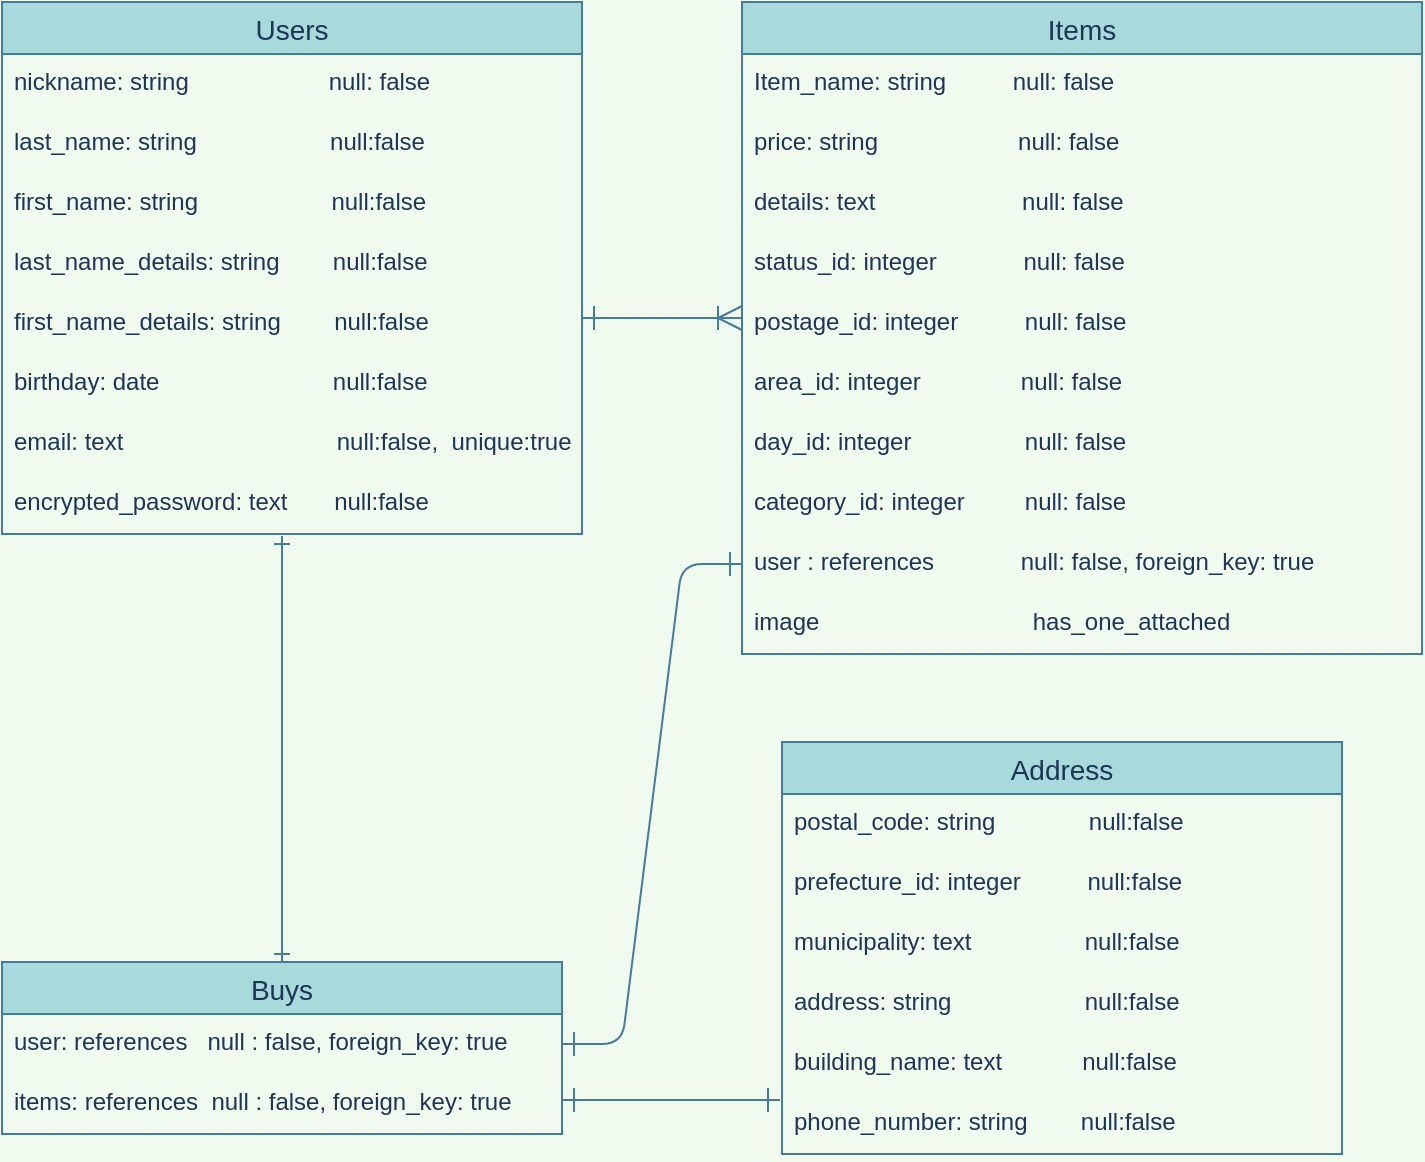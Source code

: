 <mxfile>
    <diagram id="1VW7FIdmxENh5nMkl34G" name="ページ1">
        <mxGraphModel dx="728" dy="627" grid="1" gridSize="10" guides="1" tooltips="1" connect="1" arrows="1" fold="1" page="1" pageScale="1" pageWidth="1169" pageHeight="827" background="#F1FAEE" math="0" shadow="0">
            <root>
                <mxCell id="0"/>
                <mxCell id="1" parent="0"/>
                <mxCell id="15" value="Users" style="swimlane;fontStyle=0;childLayout=stackLayout;horizontal=1;startSize=26;horizontalStack=0;resizeParent=1;resizeParentMax=0;resizeLast=0;collapsible=1;marginBottom=0;align=center;fontSize=14;strokeColor=#457B9D;fillColor=#A8DADC;fontColor=#1D3557;" vertex="1" parent="1">
                    <mxGeometry x="50" y="40" width="290" height="266" as="geometry"/>
                </mxCell>
                <mxCell id="16" value="nickname: string                     null: false" style="text;strokeColor=none;fillColor=none;spacingLeft=4;spacingRight=4;overflow=hidden;rotatable=0;points=[[0,0.5],[1,0.5]];portConstraint=eastwest;fontSize=12;fontColor=#1D3557;" vertex="1" parent="15">
                    <mxGeometry y="26" width="290" height="30" as="geometry"/>
                </mxCell>
                <mxCell id="17" value="last_name: string                    null:false" style="text;strokeColor=none;fillColor=none;spacingLeft=4;spacingRight=4;overflow=hidden;rotatable=0;points=[[0,0.5],[1,0.5]];portConstraint=eastwest;fontSize=12;fontColor=#1D3557;" vertex="1" parent="15">
                    <mxGeometry y="56" width="290" height="30" as="geometry"/>
                </mxCell>
                <mxCell id="18" value="first_name: string                    null:false&#10;" style="text;strokeColor=none;fillColor=none;spacingLeft=4;spacingRight=4;overflow=hidden;rotatable=0;points=[[0,0.5],[1,0.5]];portConstraint=eastwest;fontSize=12;fontColor=#1D3557;" vertex="1" parent="15">
                    <mxGeometry y="86" width="290" height="30" as="geometry"/>
                </mxCell>
                <mxCell id="20" value="last_name_details: string        null:false&#10;" style="text;strokeColor=none;fillColor=none;spacingLeft=4;spacingRight=4;overflow=hidden;rotatable=0;points=[[0,0.5],[1,0.5]];portConstraint=eastwest;fontSize=12;fontColor=#1D3557;" vertex="1" parent="15">
                    <mxGeometry y="116" width="290" height="30" as="geometry"/>
                </mxCell>
                <mxCell id="21" value="first_name_details: string        null:false&#10;" style="text;strokeColor=none;fillColor=none;spacingLeft=4;spacingRight=4;overflow=hidden;rotatable=0;points=[[0,0.5],[1,0.5]];portConstraint=eastwest;fontSize=12;fontColor=#1D3557;" vertex="1" parent="15">
                    <mxGeometry y="146" width="290" height="30" as="geometry"/>
                </mxCell>
                <mxCell id="22" value="birthday: date                          null:false&#10;" style="text;strokeColor=none;fillColor=none;spacingLeft=4;spacingRight=4;overflow=hidden;rotatable=0;points=[[0,0.5],[1,0.5]];portConstraint=eastwest;fontSize=12;fontColor=#1D3557;" vertex="1" parent="15">
                    <mxGeometry y="176" width="290" height="30" as="geometry"/>
                </mxCell>
                <mxCell id="23" value="email: text                                null:false,  unique:true&#10;" style="text;strokeColor=none;fillColor=none;spacingLeft=4;spacingRight=4;overflow=hidden;rotatable=0;points=[[0,0.5],[1,0.5]];portConstraint=eastwest;fontSize=12;fontColor=#1D3557;" vertex="1" parent="15">
                    <mxGeometry y="206" width="290" height="30" as="geometry"/>
                </mxCell>
                <mxCell id="24" value="encrypted_password: text       null:false&#10;" style="text;strokeColor=none;fillColor=none;spacingLeft=4;spacingRight=4;overflow=hidden;rotatable=0;points=[[0,0.5],[1,0.5]];portConstraint=eastwest;fontSize=12;fontColor=#1D3557;" vertex="1" parent="15">
                    <mxGeometry y="236" width="290" height="30" as="geometry"/>
                </mxCell>
                <mxCell id="26" value="Items" style="swimlane;fontStyle=0;childLayout=stackLayout;horizontal=1;startSize=26;horizontalStack=0;resizeParent=1;resizeParentMax=0;resizeLast=0;collapsible=1;marginBottom=0;align=center;fontSize=14;labelBackgroundColor=none;fillColor=#A8DADC;strokeColor=#457B9D;fontColor=#1D3557;" vertex="1" parent="1">
                    <mxGeometry x="420" y="40" width="340" height="326" as="geometry"/>
                </mxCell>
                <mxCell id="27" value="Item_name: string          null: false" style="text;strokeColor=none;fillColor=none;spacingLeft=4;spacingRight=4;overflow=hidden;rotatable=0;points=[[0,0.5],[1,0.5]];portConstraint=eastwest;fontSize=12;labelBackgroundColor=none;labelBorderColor=none;fontColor=#1D3557;" vertex="1" parent="26">
                    <mxGeometry y="26" width="340" height="30" as="geometry"/>
                </mxCell>
                <mxCell id="30" value="price: string                     null: false" style="text;strokeColor=none;fillColor=none;spacingLeft=4;spacingRight=4;overflow=hidden;rotatable=0;points=[[0,0.5],[1,0.5]];portConstraint=eastwest;fontSize=12;fontColor=#1D3557;" vertex="1" parent="26">
                    <mxGeometry y="56" width="340" height="30" as="geometry"/>
                </mxCell>
                <mxCell id="31" value="details: text                      null: false" style="text;strokeColor=none;fillColor=none;spacingLeft=4;spacingRight=4;overflow=hidden;rotatable=0;points=[[0,0.5],[1,0.5]];portConstraint=eastwest;fontSize=12;labelBackgroundColor=none;labelBorderColor=none;fontColor=#1D3557;" vertex="1" parent="26">
                    <mxGeometry y="86" width="340" height="30" as="geometry"/>
                </mxCell>
                <mxCell id="32" value="status_id: integer             null: false" style="text;strokeColor=none;fillColor=none;spacingLeft=4;spacingRight=4;overflow=hidden;rotatable=0;points=[[0,0.5],[1,0.5]];portConstraint=eastwest;fontSize=12;labelBackgroundColor=none;labelBorderColor=none;fontColor=#1D3557;" vertex="1" parent="26">
                    <mxGeometry y="116" width="340" height="30" as="geometry"/>
                </mxCell>
                <mxCell id="33" value="postage_id: integer          null: false" style="text;strokeColor=none;fillColor=none;spacingLeft=4;spacingRight=4;overflow=hidden;rotatable=0;points=[[0,0.5],[1,0.5]];portConstraint=eastwest;fontSize=12;labelBackgroundColor=none;labelBorderColor=none;fontColor=#1D3557;" vertex="1" parent="26">
                    <mxGeometry y="146" width="340" height="30" as="geometry"/>
                </mxCell>
                <mxCell id="34" value="area_id: integer               null: false" style="text;strokeColor=none;fillColor=none;spacingLeft=4;spacingRight=4;overflow=hidden;rotatable=0;points=[[0,0.5],[1,0.5]];portConstraint=eastwest;fontSize=12;labelBackgroundColor=none;labelBorderColor=none;fontColor=#1D3557;" vertex="1" parent="26">
                    <mxGeometry y="176" width="340" height="30" as="geometry"/>
                </mxCell>
                <mxCell id="35" value="day_id: integer                 null: false" style="text;strokeColor=none;fillColor=none;spacingLeft=4;spacingRight=4;overflow=hidden;rotatable=0;points=[[0,0.5],[1,0.5]];portConstraint=eastwest;fontSize=12;labelBackgroundColor=none;labelBorderColor=none;fontColor=#1D3557;" vertex="1" parent="26">
                    <mxGeometry y="206" width="340" height="30" as="geometry"/>
                </mxCell>
                <mxCell id="62" value="category_id: integer         null: false" style="text;strokeColor=none;fillColor=none;spacingLeft=4;spacingRight=4;overflow=hidden;rotatable=0;points=[[0,0.5],[1,0.5]];portConstraint=eastwest;fontSize=12;labelBackgroundColor=none;labelBorderColor=none;fontColor=#1D3557;" vertex="1" parent="26">
                    <mxGeometry y="236" width="340" height="30" as="geometry"/>
                </mxCell>
                <mxCell id="36" value="user : references             null: false, foreign_key: true" style="text;strokeColor=none;fillColor=none;spacingLeft=4;spacingRight=4;overflow=hidden;rotatable=0;points=[[0,0.5],[1,0.5]];portConstraint=eastwest;fontSize=12;labelBackgroundColor=none;labelBorderColor=none;fontColor=#1D3557;" vertex="1" parent="26">
                    <mxGeometry y="266" width="340" height="30" as="geometry"/>
                </mxCell>
                <mxCell id="28" value="image                                has_one_attached" style="text;strokeColor=none;fillColor=none;spacingLeft=4;spacingRight=4;overflow=hidden;rotatable=0;points=[[0,0.5],[1,0.5]];portConstraint=eastwest;fontSize=12;labelBackgroundColor=none;labelBorderColor=none;fontColor=#1D3557;" vertex="1" parent="26">
                    <mxGeometry y="296" width="340" height="30" as="geometry"/>
                </mxCell>
                <mxCell id="39" value="" style="edgeStyle=entityRelationEdgeStyle;fontSize=12;html=1;endArrow=ERoneToMany;entryX=0;entryY=0.5;entryDx=0;entryDy=0;endSize=10;sourcePerimeterSpacing=0;startSize=10;strokeColor=#457B9D;fontColor=#1D3557;labelBackgroundColor=#F1FAEE;startArrow=ERone;startFill=0;" edge="1" parent="1">
                    <mxGeometry width="100" height="100" relative="1" as="geometry">
                        <mxPoint x="340" y="198" as="sourcePoint"/>
                        <mxPoint x="420" y="198" as="targetPoint"/>
                    </mxGeometry>
                </mxCell>
                <mxCell id="40" value="Buys" style="swimlane;fontStyle=0;childLayout=stackLayout;horizontal=1;startSize=26;horizontalStack=0;resizeParent=1;resizeParentMax=0;resizeLast=0;collapsible=1;marginBottom=0;align=center;fontSize=14;fillColor=#A8DADC;strokeColor=#457B9D;fontColor=#1D3557;" vertex="1" parent="1">
                    <mxGeometry x="50" y="520" width="280" height="86" as="geometry"/>
                </mxCell>
                <mxCell id="41" value="user: references   null : false, foreign_key: true" style="text;strokeColor=none;fillColor=none;spacingLeft=4;spacingRight=4;overflow=hidden;rotatable=0;points=[[0,0.5],[1,0.5]];portConstraint=eastwest;fontSize=12;fontColor=#1D3557;" vertex="1" parent="40">
                    <mxGeometry y="26" width="280" height="30" as="geometry"/>
                </mxCell>
                <mxCell id="44" value="items: references  null : false, foreign_key: true" style="text;strokeColor=none;fillColor=none;spacingLeft=4;spacingRight=4;overflow=hidden;rotatable=0;points=[[0,0.5],[1,0.5]];portConstraint=eastwest;fontSize=12;fontColor=#1D3557;" vertex="1" parent="40">
                    <mxGeometry y="56" width="280" height="30" as="geometry"/>
                </mxCell>
                <mxCell id="45" value="Address" style="swimlane;fontStyle=0;childLayout=stackLayout;horizontal=1;startSize=26;horizontalStack=0;resizeParent=1;resizeParentMax=0;resizeLast=0;collapsible=1;marginBottom=0;align=center;fontSize=14;fillColor=#A8DADC;strokeColor=#457B9D;fontColor=#1D3557;" vertex="1" parent="1">
                    <mxGeometry x="440" y="410" width="280" height="206" as="geometry"/>
                </mxCell>
                <mxCell id="50" value="postal_code: string              null:false" style="text;strokeColor=none;fillColor=none;spacingLeft=4;spacingRight=4;overflow=hidden;rotatable=0;points=[[0,0.5],[1,0.5]];portConstraint=eastwest;fontSize=12;fontColor=#1D3557;" vertex="1" parent="45">
                    <mxGeometry y="26" width="280" height="30" as="geometry"/>
                </mxCell>
                <mxCell id="63" value="prefecture_id: integer          null:false" style="text;strokeColor=none;fillColor=none;spacingLeft=4;spacingRight=4;overflow=hidden;rotatable=0;points=[[0,0.5],[1,0.5]];portConstraint=eastwest;fontSize=12;fontColor=#1D3557;" vertex="1" parent="45">
                    <mxGeometry y="56" width="280" height="30" as="geometry"/>
                </mxCell>
                <mxCell id="64" value="municipality: text                 null:false" style="text;strokeColor=none;fillColor=none;spacingLeft=4;spacingRight=4;overflow=hidden;rotatable=0;points=[[0,0.5],[1,0.5]];portConstraint=eastwest;fontSize=12;fontColor=#1D3557;" vertex="1" parent="45">
                    <mxGeometry y="86" width="280" height="30" as="geometry"/>
                </mxCell>
                <mxCell id="65" value="address: string                    null:false" style="text;strokeColor=none;fillColor=none;spacingLeft=4;spacingRight=4;overflow=hidden;rotatable=0;points=[[0,0.5],[1,0.5]];portConstraint=eastwest;fontSize=12;fontColor=#1D3557;" vertex="1" parent="45">
                    <mxGeometry y="116" width="280" height="30" as="geometry"/>
                </mxCell>
                <mxCell id="66" value="building_name: text            null:false" style="text;strokeColor=none;fillColor=none;spacingLeft=4;spacingRight=4;overflow=hidden;rotatable=0;points=[[0,0.5],[1,0.5]];portConstraint=eastwest;fontSize=12;fontColor=#1D3557;" vertex="1" parent="45">
                    <mxGeometry y="146" width="280" height="30" as="geometry"/>
                </mxCell>
                <mxCell id="67" value="phone_number: string        null:false" style="text;strokeColor=none;fillColor=none;spacingLeft=4;spacingRight=4;overflow=hidden;rotatable=0;points=[[0,0.5],[1,0.5]];portConstraint=eastwest;fontSize=12;fontColor=#1D3557;" vertex="1" parent="45">
                    <mxGeometry y="176" width="280" height="30" as="geometry"/>
                </mxCell>
                <mxCell id="53" value="" style="edgeStyle=entityRelationEdgeStyle;fontSize=12;html=1;endArrow=ERone;startArrow=ERone;entryX=0;entryY=0.5;entryDx=0;entryDy=0;exitX=1;exitY=0.5;exitDx=0;exitDy=0;endSize=10;startSize=10;strokeColor=#457B9D;fontColor=#1D3557;labelBackgroundColor=#F1FAEE;startFill=0;endFill=0;" edge="1" parent="1" source="41">
                    <mxGeometry width="100" height="100" relative="1" as="geometry">
                        <mxPoint x="550" y="470" as="sourcePoint"/>
                        <mxPoint x="420" y="321" as="targetPoint"/>
                    </mxGeometry>
                </mxCell>
                <mxCell id="56" value="" style="edgeStyle=entityRelationEdgeStyle;fontSize=12;html=1;endArrow=ERone;startArrow=ERone;endSize=10;startSize=10;strokeColor=#457B9D;fontColor=#1D3557;labelBackgroundColor=#F1FAEE;startFill=0;endFill=0;" edge="1" parent="1">
                    <mxGeometry width="100" height="100" relative="1" as="geometry">
                        <mxPoint x="330" y="589" as="sourcePoint"/>
                        <mxPoint x="439" y="589" as="targetPoint"/>
                    </mxGeometry>
                </mxCell>
                <mxCell id="59" value="" style="fontSize=12;html=1;endArrow=ERone;startArrow=ERone;strokeColor=#457B9D;fillColor=#A8DADC;exitX=0.5;exitY=0;exitDx=0;exitDy=0;startFill=0;endFill=0;" edge="1" parent="1" source="40">
                    <mxGeometry width="100" height="100" relative="1" as="geometry">
                        <mxPoint x="130" y="406" as="sourcePoint"/>
                        <mxPoint x="190" y="307" as="targetPoint"/>
                    </mxGeometry>
                </mxCell>
            </root>
        </mxGraphModel>
    </diagram>
</mxfile>